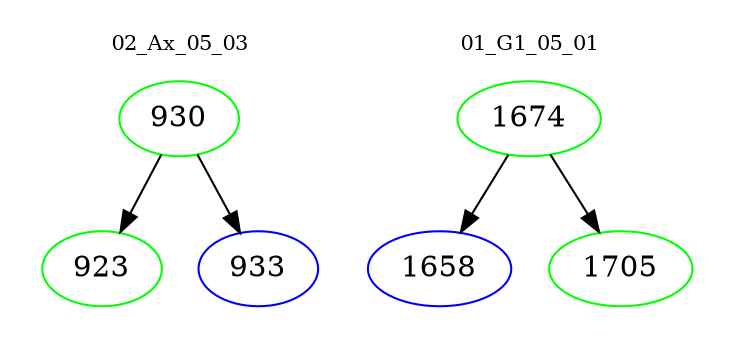 digraph{
subgraph cluster_0 {
color = white
label = "02_Ax_05_03";
fontsize=10;
T0_930 [label="930", color="green"]
T0_930 -> T0_923 [color="black"]
T0_923 [label="923", color="green"]
T0_930 -> T0_933 [color="black"]
T0_933 [label="933", color="blue"]
}
subgraph cluster_1 {
color = white
label = "01_G1_05_01";
fontsize=10;
T1_1674 [label="1674", color="green"]
T1_1674 -> T1_1658 [color="black"]
T1_1658 [label="1658", color="blue"]
T1_1674 -> T1_1705 [color="black"]
T1_1705 [label="1705", color="green"]
}
}
